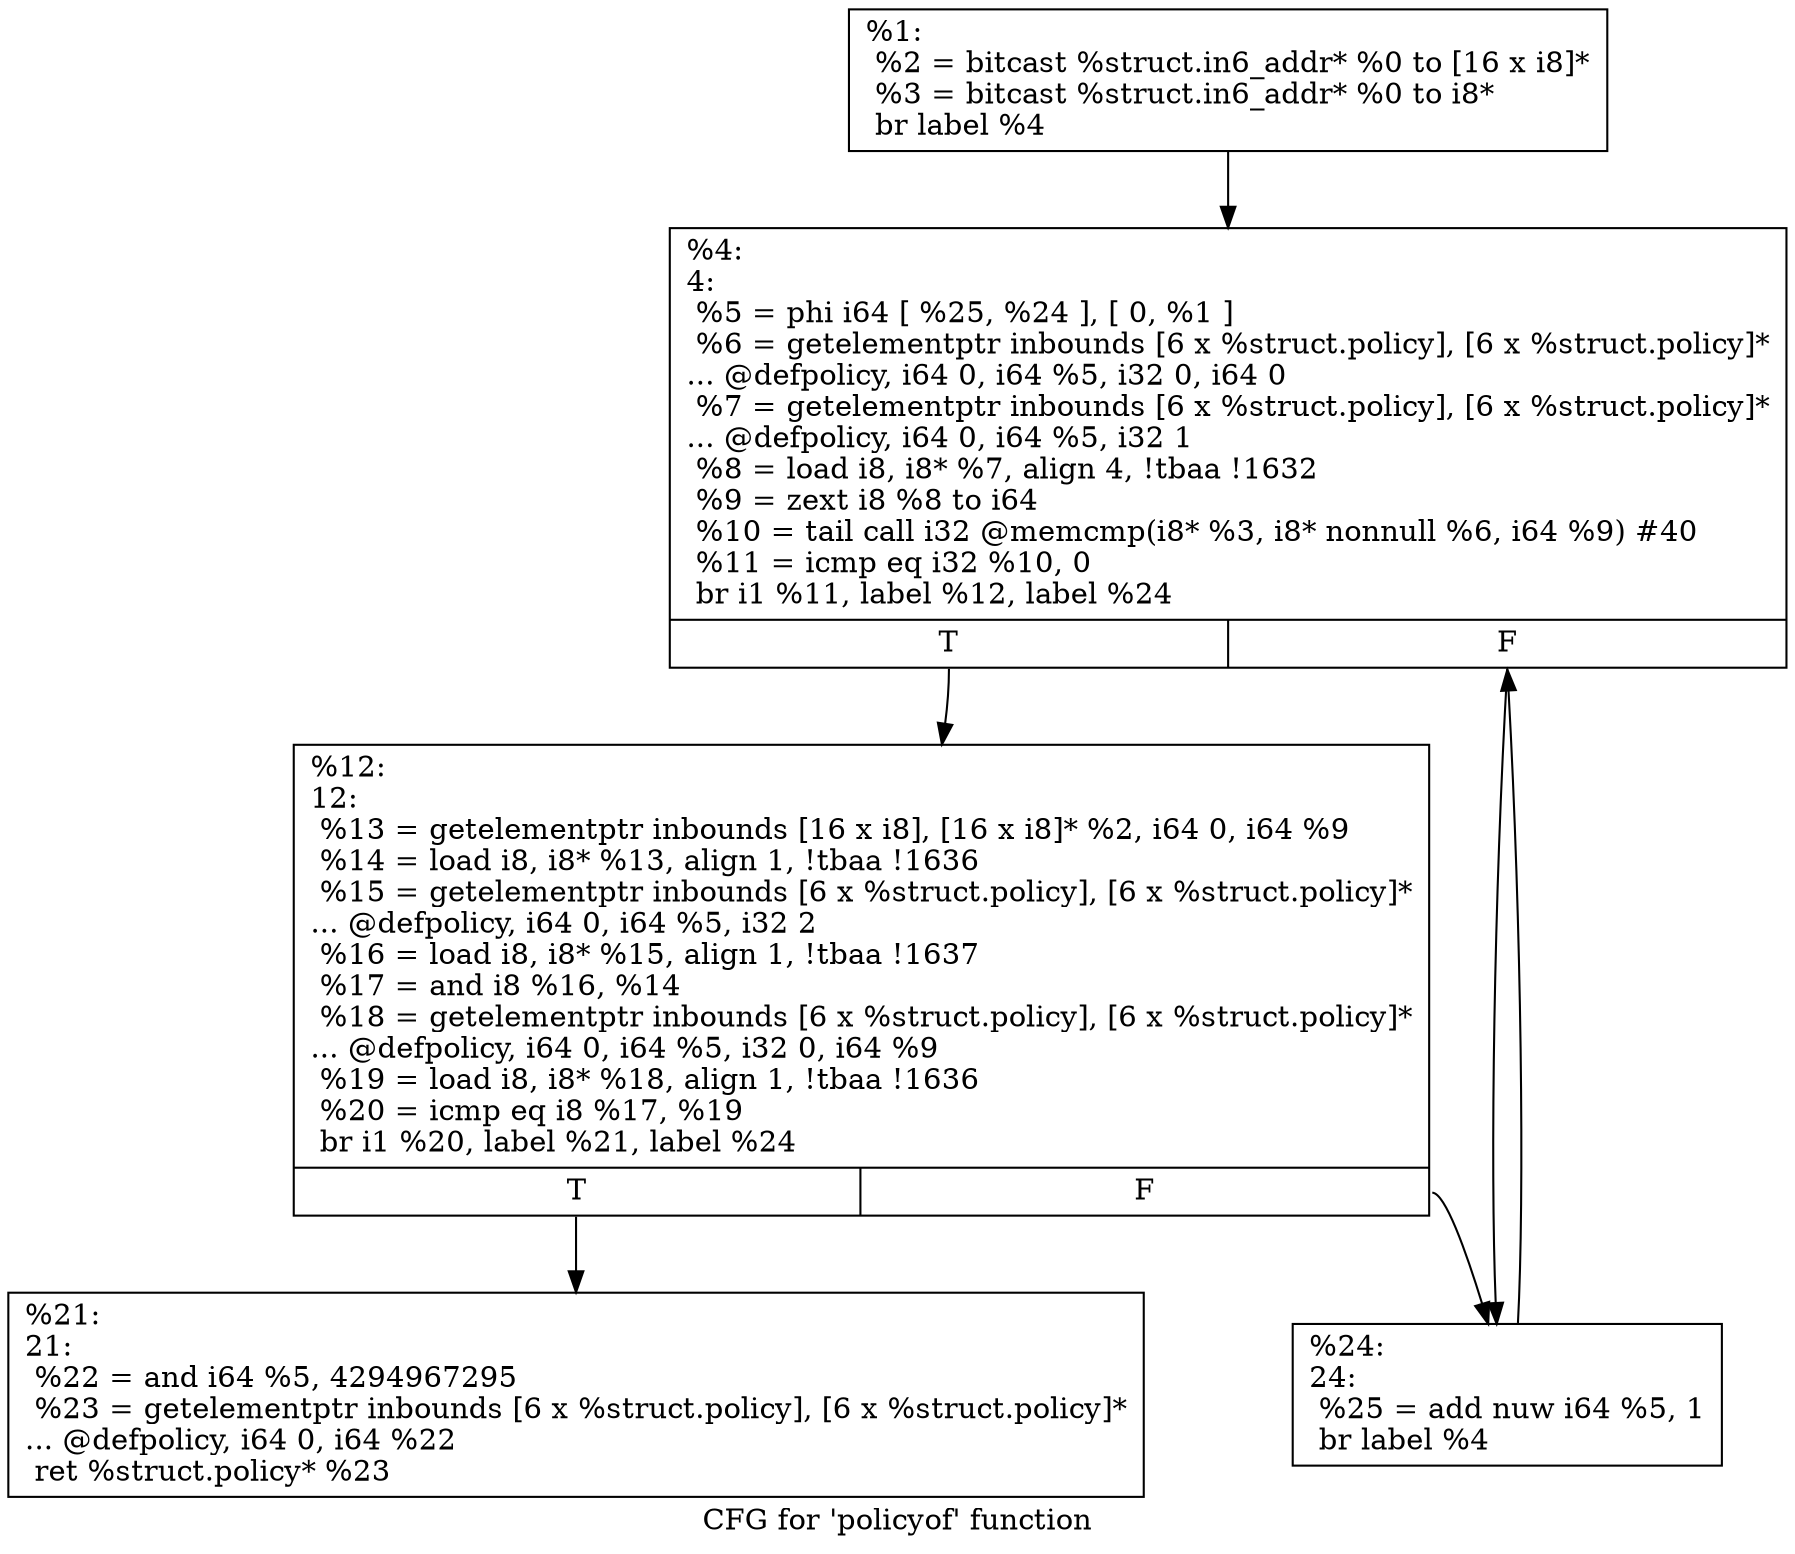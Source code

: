 digraph "CFG for 'policyof' function" {
	label="CFG for 'policyof' function";

	Node0x1a84190 [shape=record,label="{%1:\l  %2 = bitcast %struct.in6_addr* %0 to [16 x i8]*\l  %3 = bitcast %struct.in6_addr* %0 to i8*\l  br label %4\l}"];
	Node0x1a84190 -> Node0x1681d60;
	Node0x1681d60 [shape=record,label="{%4:\l4:                                                \l  %5 = phi i64 [ %25, %24 ], [ 0, %1 ]\l  %6 = getelementptr inbounds [6 x %struct.policy], [6 x %struct.policy]*\l... @defpolicy, i64 0, i64 %5, i32 0, i64 0\l  %7 = getelementptr inbounds [6 x %struct.policy], [6 x %struct.policy]*\l... @defpolicy, i64 0, i64 %5, i32 1\l  %8 = load i8, i8* %7, align 4, !tbaa !1632\l  %9 = zext i8 %8 to i64\l  %10 = tail call i32 @memcmp(i8* %3, i8* nonnull %6, i64 %9) #40\l  %11 = icmp eq i32 %10, 0\l  br i1 %11, label %12, label %24\l|{<s0>T|<s1>F}}"];
	Node0x1681d60:s0 -> Node0x1681db0;
	Node0x1681d60:s1 -> Node0x1681e50;
	Node0x1681db0 [shape=record,label="{%12:\l12:                                               \l  %13 = getelementptr inbounds [16 x i8], [16 x i8]* %2, i64 0, i64 %9\l  %14 = load i8, i8* %13, align 1, !tbaa !1636\l  %15 = getelementptr inbounds [6 x %struct.policy], [6 x %struct.policy]*\l... @defpolicy, i64 0, i64 %5, i32 2\l  %16 = load i8, i8* %15, align 1, !tbaa !1637\l  %17 = and i8 %16, %14\l  %18 = getelementptr inbounds [6 x %struct.policy], [6 x %struct.policy]*\l... @defpolicy, i64 0, i64 %5, i32 0, i64 %9\l  %19 = load i8, i8* %18, align 1, !tbaa !1636\l  %20 = icmp eq i8 %17, %19\l  br i1 %20, label %21, label %24\l|{<s0>T|<s1>F}}"];
	Node0x1681db0:s0 -> Node0x1681e00;
	Node0x1681db0:s1 -> Node0x1681e50;
	Node0x1681e00 [shape=record,label="{%21:\l21:                                               \l  %22 = and i64 %5, 4294967295\l  %23 = getelementptr inbounds [6 x %struct.policy], [6 x %struct.policy]*\l... @defpolicy, i64 0, i64 %22\l  ret %struct.policy* %23\l}"];
	Node0x1681e50 [shape=record,label="{%24:\l24:                                               \l  %25 = add nuw i64 %5, 1\l  br label %4\l}"];
	Node0x1681e50 -> Node0x1681d60;
}
